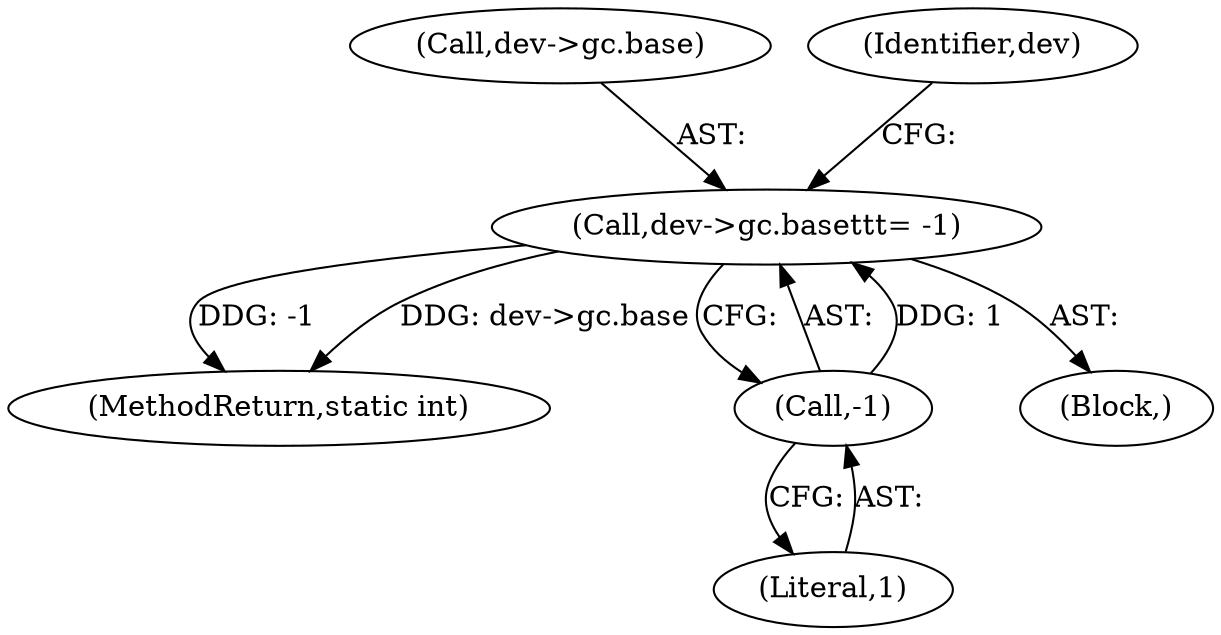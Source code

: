 digraph "0_linux_7a7b5df84b6b4e5d599c7289526eed96541a0654_3@pointer" {
"1000430" [label="(Call,dev->gc.base\t\t\t= -1)"];
"1000436" [label="(Call,-1)"];
"1000430" [label="(Call,dev->gc.base\t\t\t= -1)"];
"1000563" [label="(MethodReturn,static int)"];
"1000431" [label="(Call,dev->gc.base)"];
"1000103" [label="(Block,)"];
"1000437" [label="(Literal,1)"];
"1000436" [label="(Call,-1)"];
"1000441" [label="(Identifier,dev)"];
"1000430" -> "1000103"  [label="AST: "];
"1000430" -> "1000436"  [label="CFG: "];
"1000431" -> "1000430"  [label="AST: "];
"1000436" -> "1000430"  [label="AST: "];
"1000441" -> "1000430"  [label="CFG: "];
"1000430" -> "1000563"  [label="DDG: -1"];
"1000430" -> "1000563"  [label="DDG: dev->gc.base"];
"1000436" -> "1000430"  [label="DDG: 1"];
"1000436" -> "1000437"  [label="CFG: "];
"1000437" -> "1000436"  [label="AST: "];
}
